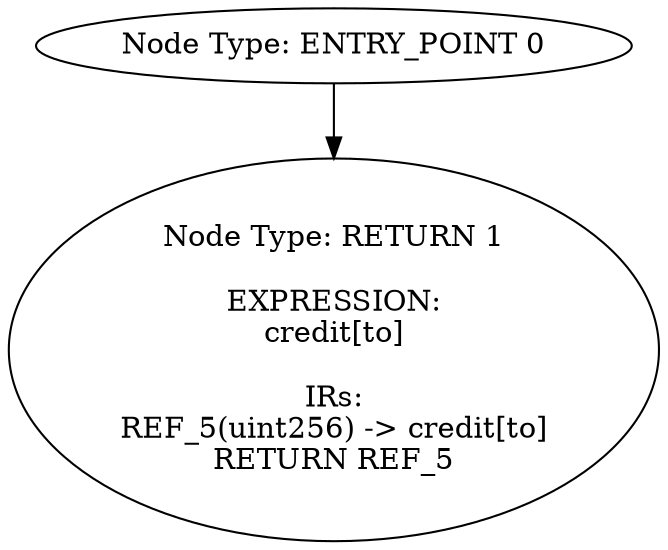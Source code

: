 digraph{
0[label="Node Type: ENTRY_POINT 0
"];
0->1;
1[label="Node Type: RETURN 1

EXPRESSION:
credit[to]

IRs:
REF_5(uint256) -> credit[to]
RETURN REF_5"];
}
